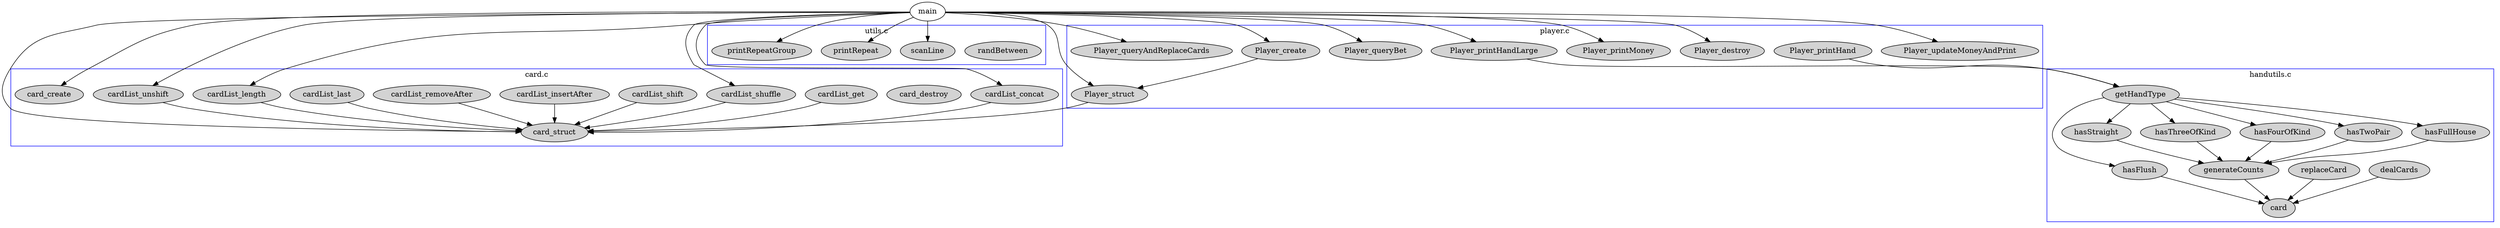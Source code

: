 digraph {
    subgraph cluster_card {
		node [style=filled];
        card_struct;
        card_create;
        card_destroy;

        cardList_get -> card_struct;
        cardList_unshift -> card_struct ;
        cardList_shift -> card_struct;
        cardList_insertAfter -> card_struct;
        cardList_removeAfter -> card_struct;
        cardList_last -> card_struct;
        cardList_length -> card_struct;
        cardList_shuffle -> card_struct;
        cardList_concat -> card_struct;

		label ="card.c";
		color=blue;
	}

    subgraph cluster_handutils {
		node [style=filled];
        dealCards -> card;
        replaceCard -> card;
        hasFlush -> card;
        generateCounts -> card;
        hasStraight -> generateCounts;
        hasThreeOfKind -> generateCounts;
        hasFourOfKind -> generateCounts;
        hasTwoPair -> generateCounts;
        hasFullHouse -> generateCounts;

        getHandType -> hasFlush;
        getHandType -> hasStraight;
        getHandType -> hasThreeOfKind;
        getHandType -> hasFourOfKind;
        getHandType -> hasTwoPair;
        getHandType -> hasFullHouse;

		label ="handutils.c";
		color=blue;
	}

    subgraph cluster_utils {
		node [style=filled];
        randBetween;
        scanLine;
        printRepeat;
        printRepeatGroup;

		label ="utils.c";
		color=blue;
	}

    
    subgraph cluster_player {
		node [style=filled];
        Player_struct-> card_struct;
        Player_create -> Player_struct;
        Player_destroy;
        Player_printMoney;
        Player_queryBet;
        Player_printHand -> getHandType;
        Player_printHandLarge -> getHandType;
        Player_queryAndReplaceCards;
        Player_updateMoneyAndPrint;
		label ="player.c";
		color=blue;
	}


    main -> card_create;
    main -> card_struct;
    main -> cardList_unshift;
    main -> cardList_shuffle;
    main -> scanLine;
    main -> Player_struct;
    main -> Player_create;
    main -> printRepeatGroup;
    main -> printRepeat;
    main -> cardList_length;
    main -> Player_printMoney;
    main -> Player_queryBet;
    main -> Player_printHandLarge;
    main -> Player_queryAndReplaceCards;
    main -> Player_updateMoneyAndPrint;
    main -> cardList_concat;
    main -> Player_destroy;

}